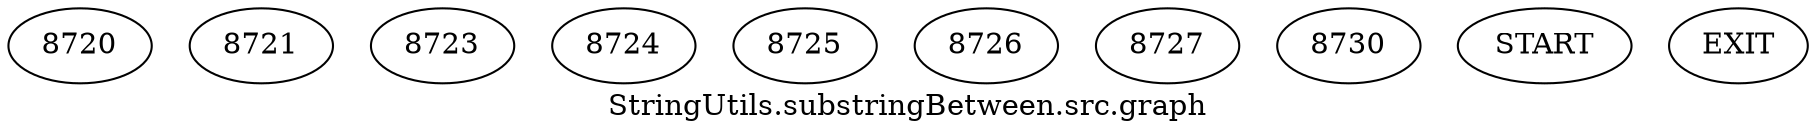 /* --------------------------------------------------- */
/* Generated by Dr. Garbage Control Flow Graph Factory */
/* http://www.drgarbage.com                            */
/* Version: 4.5.0.201508311741                         */
/* Retrieved on: 2020-01-06 16:12:25.039               */
/* --------------------------------------------------- */
digraph "StringUtils.substringBetween.src.graph" {
 graph [label="StringUtils.substringBetween.src.graph"];
 2 [label="8720" ]
 3 [label="8721" ]
 4 [label="8723" ]
 5 [label="8724" ]
 6 [label="8725" ]
 7 [label="8726" ]
 8 [label="8727" ]
 9 [label="8730" ]
 10 [label="START" ]
 11 [label="EXIT" ]
 10  2
 2  3
 2  4
 4  5
 5  6
 6  7
 7  8
 5  9
 7  9
 3  11
 8  11
 9  11
}
